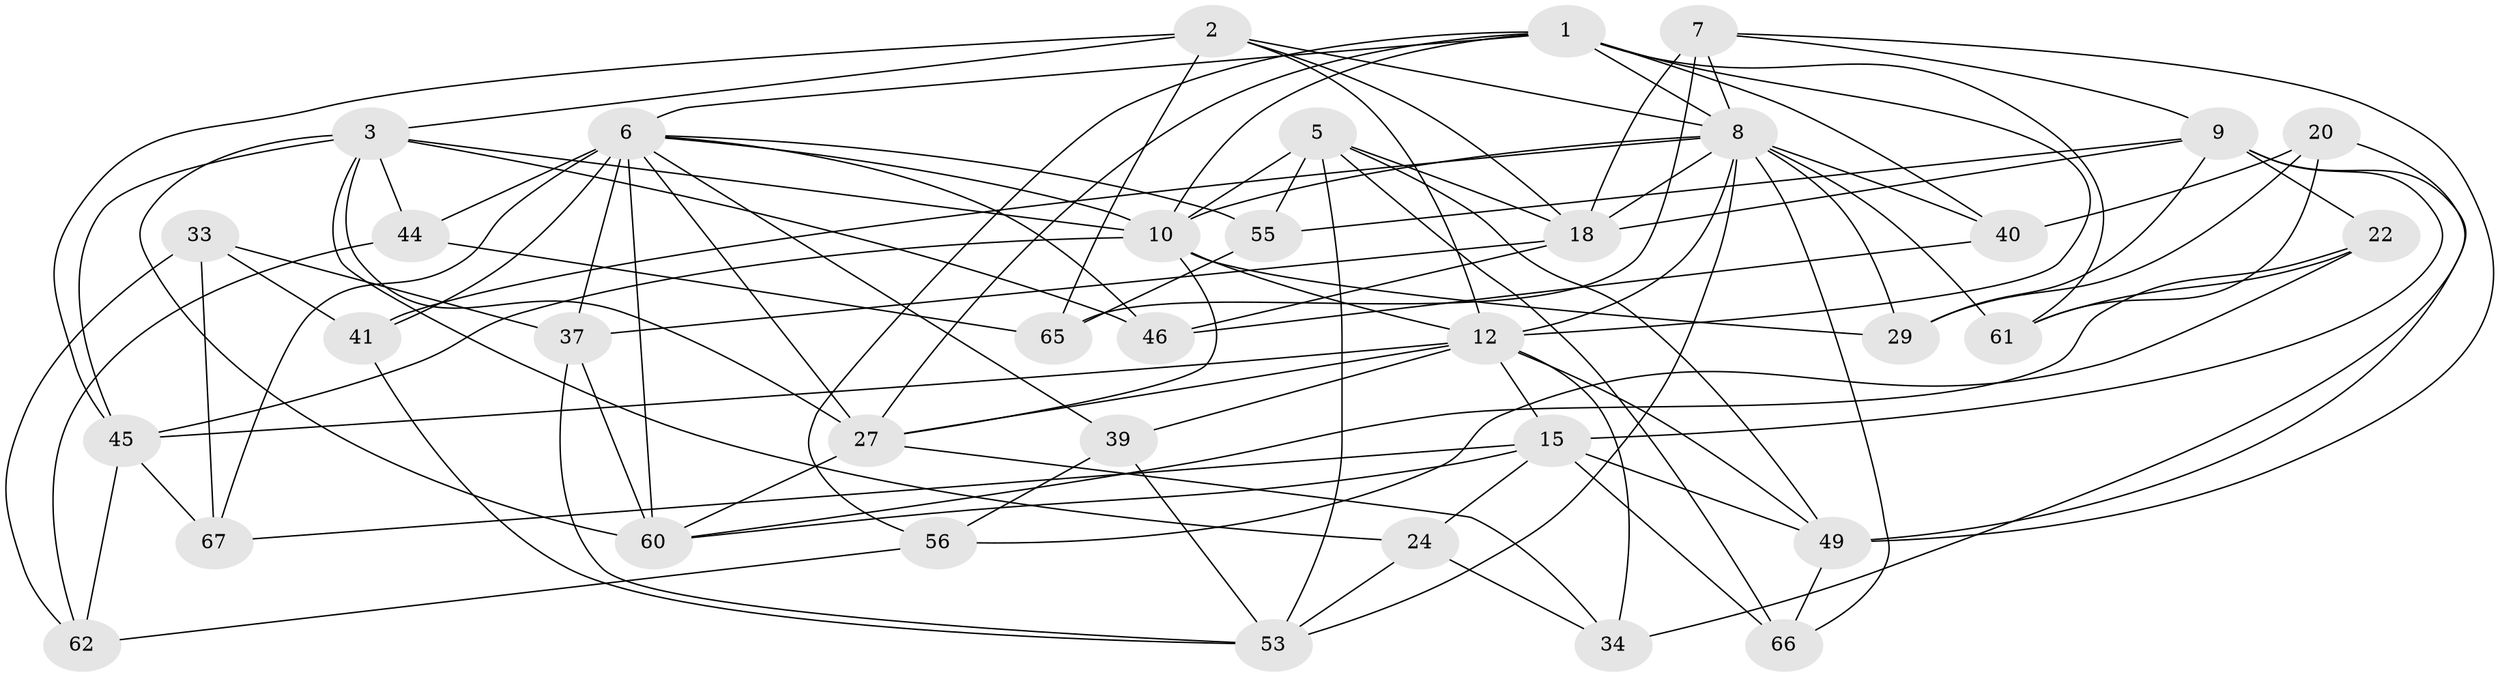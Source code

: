 // original degree distribution, {4: 1.0}
// Generated by graph-tools (version 1.1) at 2025/16/03/09/25 04:16:26]
// undirected, 36 vertices, 102 edges
graph export_dot {
graph [start="1"]
  node [color=gray90,style=filled];
  1 [super="+4+42"];
  2 [super="+11"];
  3 [super="+48+23"];
  5 [super="+13"];
  6 [super="+19+16"];
  7 [super="+35"];
  8 [super="+25+30"];
  9 [super="+14"];
  10 [super="+31+51"];
  12 [super="+26"];
  15 [super="+17"];
  18 [super="+64"];
  20;
  22;
  24;
  27 [super="+38+43"];
  29;
  33;
  34;
  37 [super="+47"];
  39;
  40;
  41;
  44;
  45 [super="+70"];
  46;
  49 [super="+59"];
  53 [super="+63"];
  55;
  56;
  60 [super="+69"];
  61;
  62;
  65;
  66;
  67;
  1 -- 27 [weight=2];
  1 -- 56;
  1 -- 40;
  1 -- 8 [weight=2];
  1 -- 61;
  1 -- 10;
  1 -- 12;
  1 -- 6;
  2 -- 18;
  2 -- 12;
  2 -- 3;
  2 -- 8;
  2 -- 65;
  2 -- 45;
  3 -- 44;
  3 -- 45;
  3 -- 24;
  3 -- 46;
  3 -- 10;
  3 -- 60;
  3 -- 27;
  5 -- 66;
  5 -- 55;
  5 -- 49;
  5 -- 53;
  5 -- 10;
  5 -- 18;
  6 -- 67;
  6 -- 37 [weight=2];
  6 -- 39;
  6 -- 41;
  6 -- 10;
  6 -- 44;
  6 -- 60;
  6 -- 46;
  6 -- 55;
  6 -- 27;
  7 -- 9;
  7 -- 49;
  7 -- 65;
  7 -- 8;
  7 -- 18 [weight=2];
  8 -- 29;
  8 -- 61;
  8 -- 66;
  8 -- 40;
  8 -- 41;
  8 -- 18;
  8 -- 10 [weight=2];
  8 -- 53;
  8 -- 12;
  9 -- 22;
  9 -- 29;
  9 -- 18;
  9 -- 34;
  9 -- 55;
  9 -- 15 [weight=2];
  10 -- 45;
  10 -- 29;
  10 -- 12;
  10 -- 27;
  12 -- 34;
  12 -- 15;
  12 -- 39;
  12 -- 45;
  12 -- 49;
  12 -- 27;
  15 -- 67;
  15 -- 24;
  15 -- 66;
  15 -- 49;
  15 -- 60;
  18 -- 37;
  18 -- 46;
  20 -- 40;
  20 -- 49;
  20 -- 61;
  20 -- 29;
  22 -- 61;
  22 -- 60;
  22 -- 56;
  24 -- 34;
  24 -- 53;
  27 -- 34;
  27 -- 60;
  33 -- 67;
  33 -- 37;
  33 -- 62;
  33 -- 41;
  37 -- 53;
  37 -- 60;
  39 -- 53;
  39 -- 56;
  40 -- 46;
  41 -- 53;
  44 -- 65;
  44 -- 62;
  45 -- 67;
  45 -- 62;
  49 -- 66;
  55 -- 65;
  56 -- 62;
}
